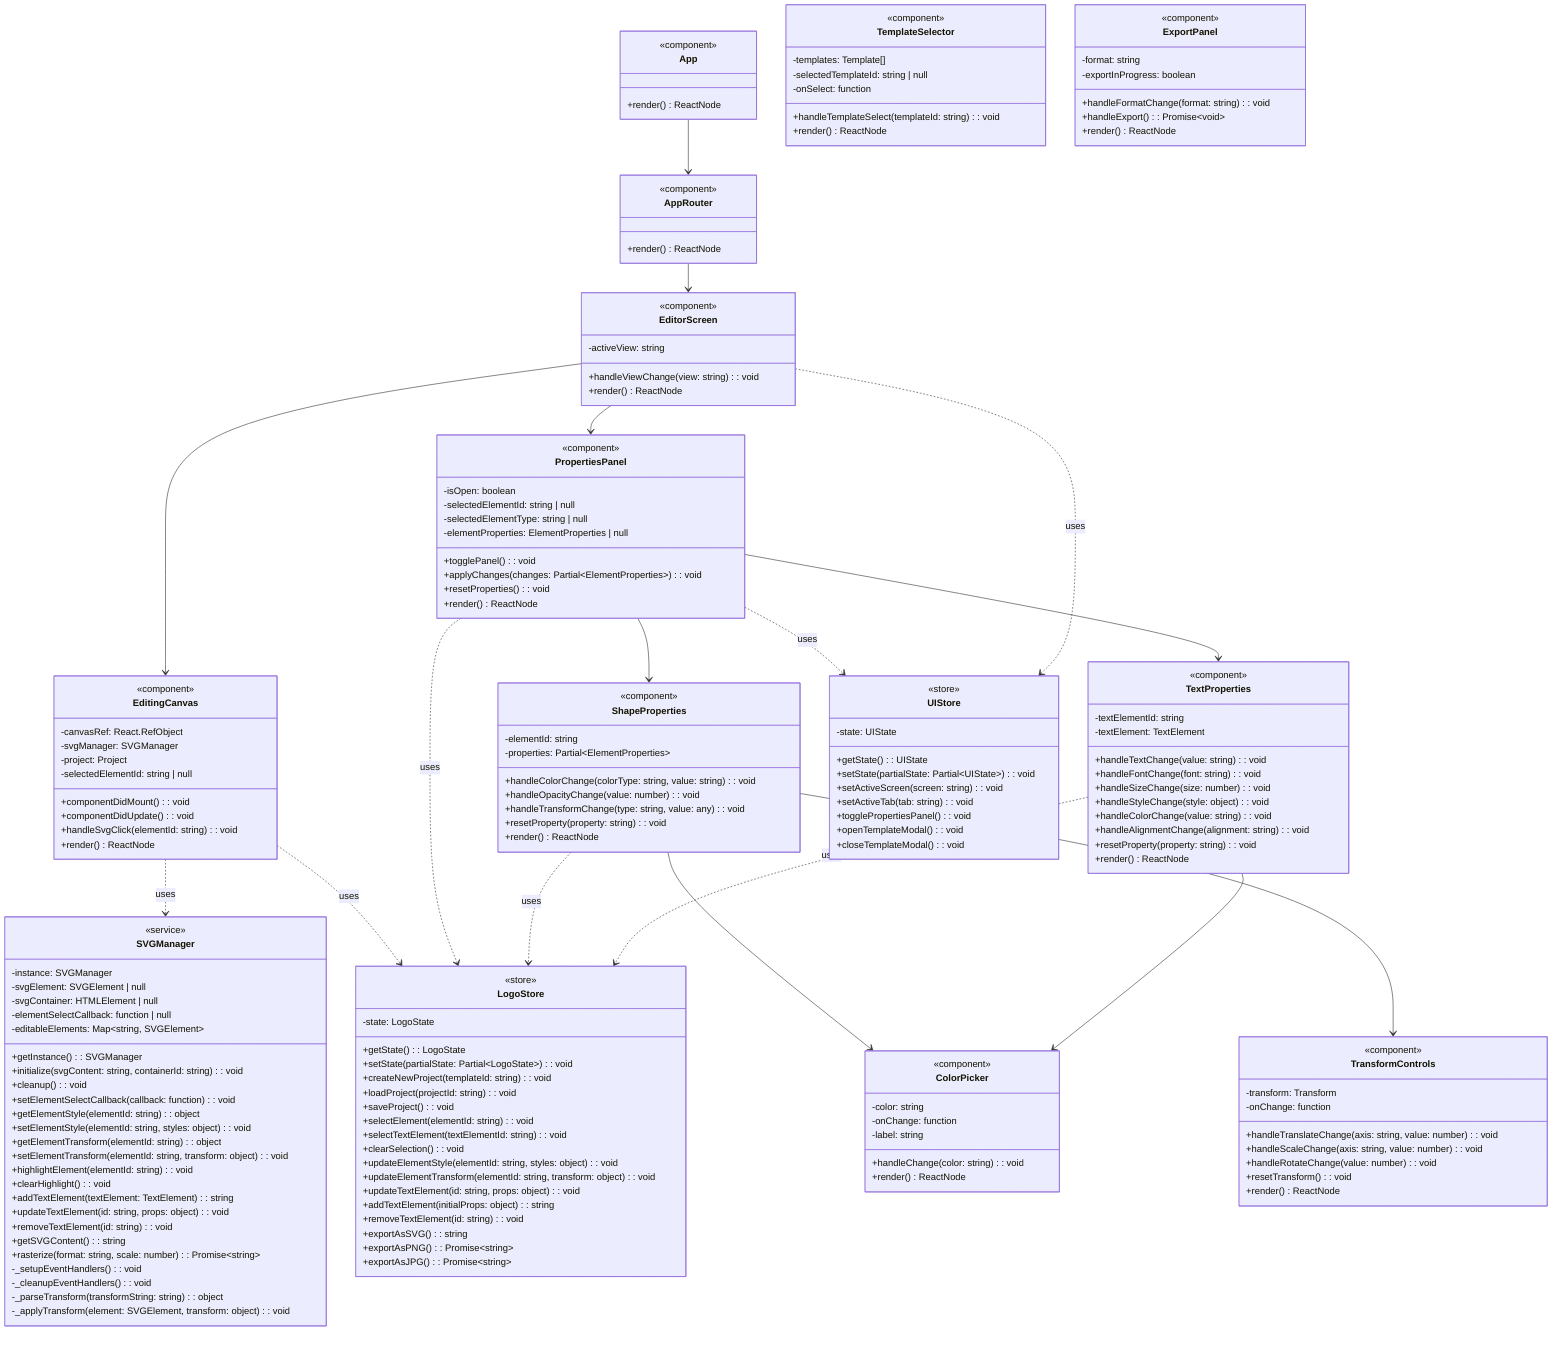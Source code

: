 classDiagram
    class App {
        <<component>>
        +render() ReactNode
    }

    class AppRouter {
        <<component>>
        +render() ReactNode
    }

    class EditorScreen {
        <<component>>
        -activeView: string
        +handleViewChange(view: string): void
        +render() ReactNode
    }

    class EditingCanvas {
        <<component>>
        -canvasRef: React.RefObject
        -svgManager: SVGManager
        -project: Project
        -selectedElementId: string | null
        +componentDidMount(): void
        +componentDidUpdate(): void
        +handleSvgClick(elementId: string): void
        +render() ReactNode
    }

    class PropertiesPanel {
        <<component>>
        -isOpen: boolean
        -selectedElementId: string | null
        -selectedElementType: string | null
        -elementProperties: ElementProperties | null
        +togglePanel(): void
        +applyChanges(changes: Partial~ElementProperties~): void
        +resetProperties(): void
        +render() ReactNode
    }

    class ShapeProperties {
        <<component>>
        -elementId: string
        -properties: Partial~ElementProperties~
        +handleColorChange(colorType: string, value: string): void
        +handleOpacityChange(value: number): void
        +handleTransformChange(type: string, value: any): void
        +resetProperty(property: string): void
        +render() ReactNode
    }

    class TextProperties {
        <<component>>
        -textElementId: string
        -textElement: TextElement
        +handleTextChange(value: string): void
        +handleFontChange(font: string): void
        +handleSizeChange(size: number): void
        +handleStyleChange(style: object): void
        +handleColorChange(value: string): void
        +handleAlignmentChange(alignment: string): void
        +resetProperty(property: string): void
        +render() ReactNode
    }

    class SVGManager {
        <<service>>
        -instance: SVGManager
        -svgElement: SVGElement | null
        -svgContainer: HTMLElement | null
        -elementSelectCallback: function | null
        -editableElements: Map~string, SVGElement~
        +getInstance(): SVGManager
        +initialize(svgContent: string, containerId: string): void
        +cleanup(): void
        +setElementSelectCallback(callback: function): void
        +getElementStyle(elementId: string): object
        +setElementStyle(elementId: string, styles: object): void
        +getElementTransform(elementId: string): object
        +setElementTransform(elementId: string, transform: object): void
        +highlightElement(elementId: string): void
        +clearHighlight(): void
        +addTextElement(textElement: TextElement): string
        +updateTextElement(id: string, props: object): void
        +removeTextElement(id: string): void
        +getSVGContent(): string
        +rasterize(format: string, scale: number): Promise~string~
        -_setupEventHandlers(): void
        -_cleanupEventHandlers(): void
        -_parseTransform(transformString: string): object
        -_applyTransform(element: SVGElement, transform: object): void
    }

    class LogoStore {
        <<store>>
        -state: LogoState
        +getState(): LogoState
        +setState(partialState: Partial~LogoState~): void
        +createNewProject(templateId: string): void
        +loadProject(projectId: string): void
        +saveProject(): void
        +selectElement(elementId: string): void
        +selectTextElement(textElementId: string): void
        +clearSelection(): void
        +updateElementStyle(elementId: string, styles: object): void
        +updateElementTransform(elementId: string, transform: object): void
        +updateTextElement(id: string, props: object): void
        +addTextElement(initialProps: object): string
        +removeTextElement(id: string): void
        +exportAsSVG(): string
        +exportAsPNG(): Promise~string~
        +exportAsJPG(): Promise~string~
    }

    class UIStore {
        <<store>>
        -state: UIState
        +getState(): UIState
        +setState(partialState: Partial~UIState~): void
        +setActiveScreen(screen: string): void
        +setActiveTab(tab: string): void
        +togglePropertiesPanel(): void
        +openTemplateModal(): void
        +closeTemplateModal(): void
    }

    class ColorPicker {
        <<component>>
        -color: string
        -onChange: function
        -label: string
        +handleChange(color: string): void
        +render() ReactNode
    }

    class TransformControls {
        <<component>>
        -transform: Transform
        -onChange: function
        +handleTranslateChange(axis: string, value: number): void
        +handleScaleChange(axis: string, value: number): void
        +handleRotateChange(value: number): void
        +resetTransform(): void
        +render() ReactNode
    }

    class TemplateSelector {
        <<component>>
        -templates: Template[]
        -selectedTemplateId: string | null
        -onSelect: function
        +handleTemplateSelect(templateId: string): void
        +render() ReactNode
    }

    class ExportPanel {
        <<component>>
        -format: string
        -exportInProgress: boolean
        +handleFormatChange(format: string): void
        +handleExport(): Promise~void~
        +render() ReactNode
    }

    App --> AppRouter
    AppRouter --> EditorScreen
    EditorScreen --> EditingCanvas
    EditorScreen --> PropertiesPanel
    PropertiesPanel --> ShapeProperties
    PropertiesPanel --> TextProperties
    ShapeProperties --> ColorPicker
    ShapeProperties --> TransformControls
    TextProperties --> ColorPicker
    EditingCanvas ..> SVGManager: uses
    EditingCanvas ..> LogoStore: uses
    PropertiesPanel ..> LogoStore: uses
    PropertiesPanel ..> UIStore: uses
    EditorScreen ..> UIStore: uses
    ShapeProperties ..> LogoStore: uses
    TextProperties ..> LogoStore: uses